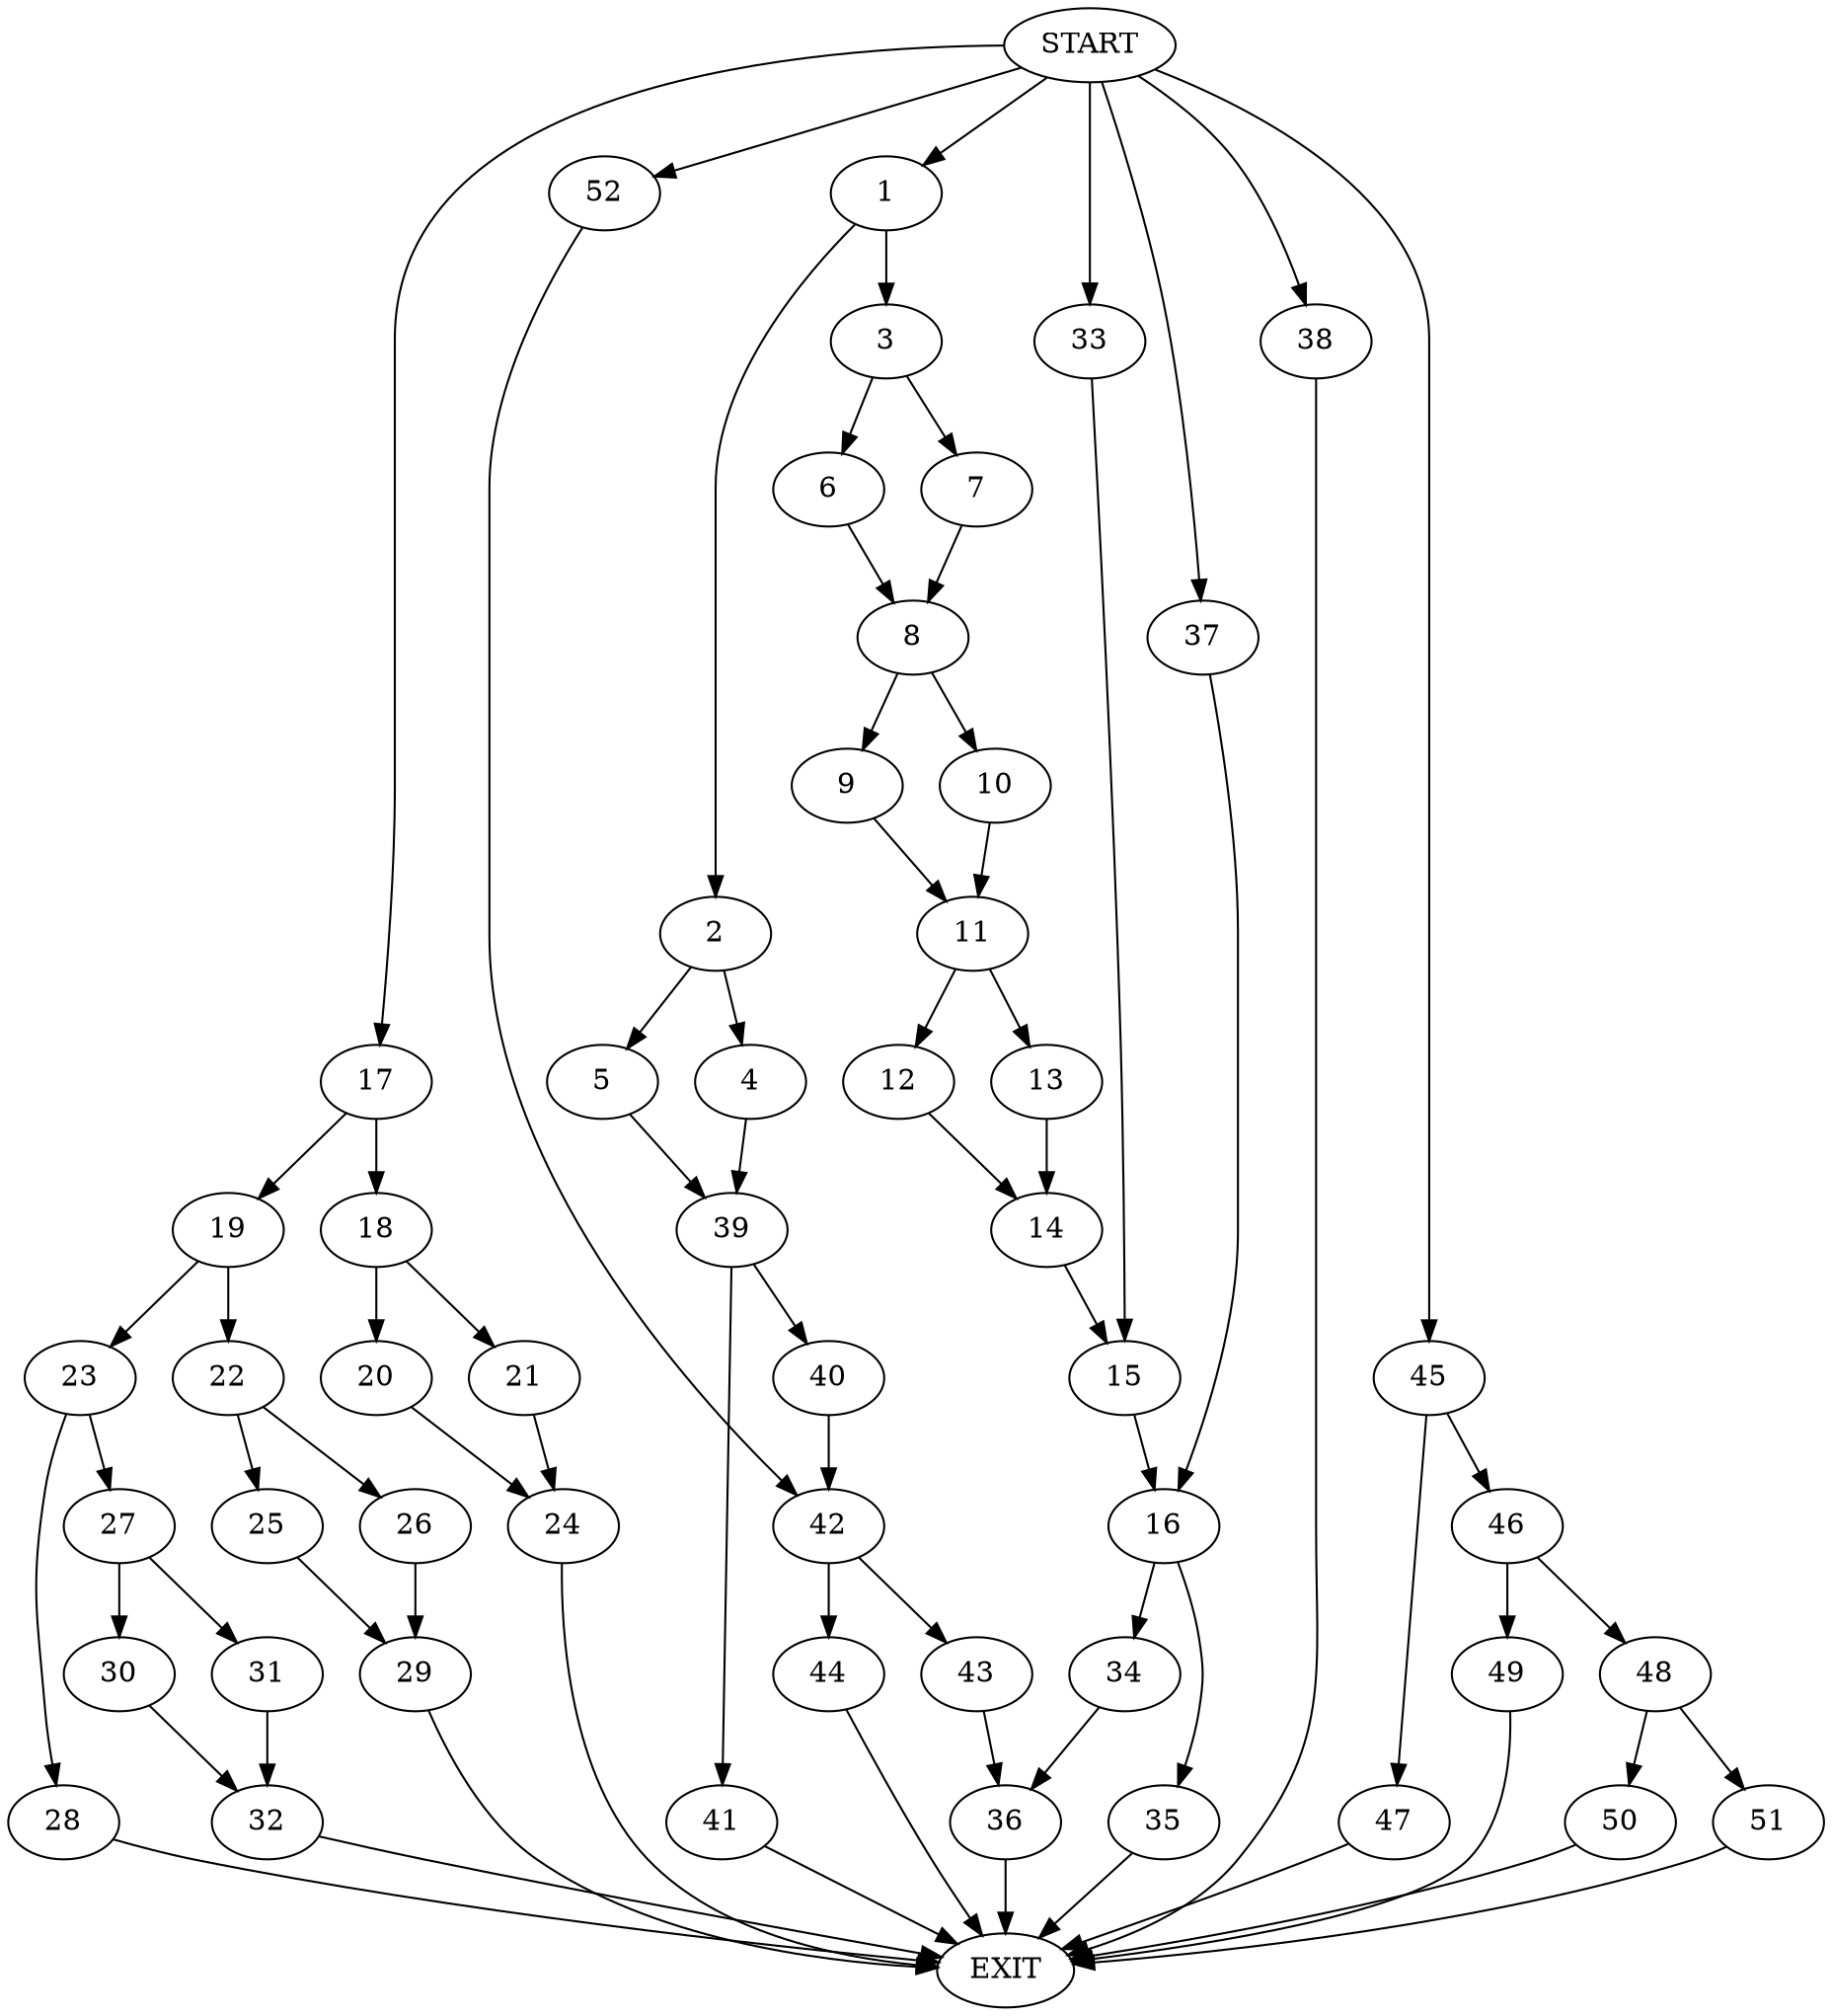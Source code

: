 digraph {
0 [label="START"]
53 [label="EXIT"]
0 -> 1
1 -> 2
1 -> 3
2 -> 4
2 -> 5
3 -> 6
3 -> 7
7 -> 8
6 -> 8
8 -> 9
8 -> 10
9 -> 11
10 -> 11
11 -> 12
11 -> 13
13 -> 14
12 -> 14
14 -> 15
15 -> 16
0 -> 17
17 -> 18
17 -> 19
18 -> 20
18 -> 21
19 -> 22
19 -> 23
20 -> 24
21 -> 24
24 -> 53
22 -> 25
22 -> 26
23 -> 27
23 -> 28
26 -> 29
25 -> 29
29 -> 53
27 -> 30
27 -> 31
28 -> 53
31 -> 32
30 -> 32
32 -> 53
0 -> 33
33 -> 15
16 -> 34
16 -> 35
34 -> 36
36 -> 53
0 -> 37
37 -> 16
35 -> 53
0 -> 38
38 -> 53
4 -> 39
5 -> 39
39 -> 40
39 -> 41
41 -> 53
40 -> 42
42 -> 43
42 -> 44
0 -> 45
45 -> 46
45 -> 47
46 -> 48
46 -> 49
47 -> 53
49 -> 53
48 -> 50
48 -> 51
51 -> 53
50 -> 53
43 -> 36
0 -> 52
52 -> 42
44 -> 53
}
